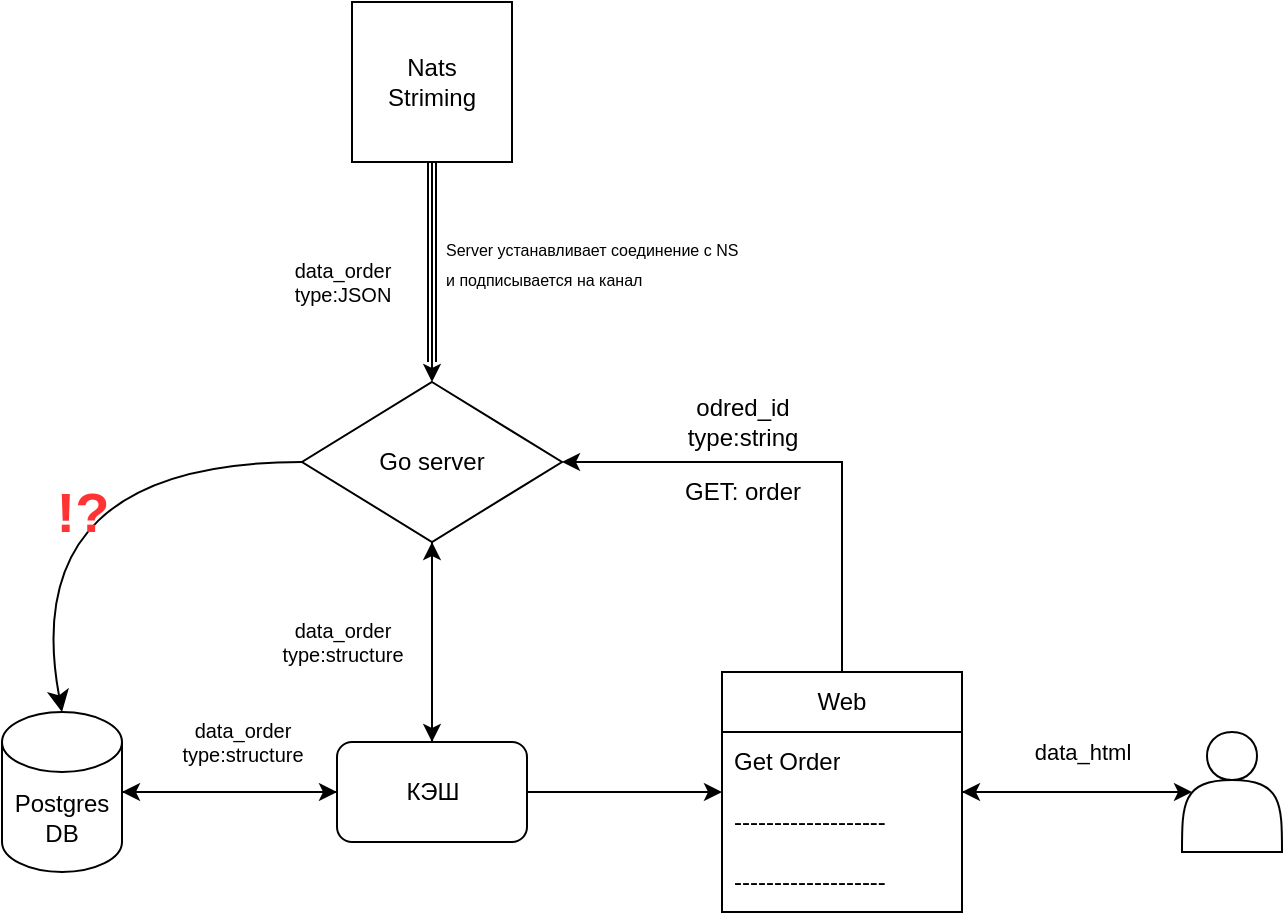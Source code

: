 <mxfile version="22.1.21" type="device">
  <diagram name="Страница — 1" id="TnF-1KzbtCl-yF0Jqcqg">
    <mxGraphModel dx="989" dy="617" grid="1" gridSize="10" guides="1" tooltips="1" connect="1" arrows="1" fold="1" page="1" pageScale="1" pageWidth="827" pageHeight="1169" math="0" shadow="0">
      <root>
        <mxCell id="0" />
        <mxCell id="1" parent="0" />
        <mxCell id="KJVgfFnyvS2N_DwwKR-h-14" style="edgeStyle=orthogonalEdgeStyle;rounded=0;orthogonalLoop=1;jettySize=auto;html=1;exitX=1;exitY=0.5;exitDx=0;exitDy=0;exitPerimeter=0;entryX=0;entryY=0.5;entryDx=0;entryDy=0;" parent="1" source="KJVgfFnyvS2N_DwwKR-h-2" target="KJVgfFnyvS2N_DwwKR-h-10" edge="1">
          <mxGeometry relative="1" as="geometry" />
        </mxCell>
        <mxCell id="KJVgfFnyvS2N_DwwKR-h-2" value="Postgres&lt;br&gt;DB" style="shape=cylinder3;whiteSpace=wrap;html=1;boundedLbl=1;backgroundOutline=1;size=15;" parent="1" vertex="1">
          <mxGeometry x="93" y="475" width="60" height="80" as="geometry" />
        </mxCell>
        <mxCell id="KJVgfFnyvS2N_DwwKR-h-11" style="edgeStyle=orthogonalEdgeStyle;rounded=0;orthogonalLoop=1;jettySize=auto;html=1;entryX=0.5;entryY=0;entryDx=0;entryDy=0;" parent="1" source="KJVgfFnyvS2N_DwwKR-h-3" target="KJVgfFnyvS2N_DwwKR-h-10" edge="1">
          <mxGeometry relative="1" as="geometry" />
        </mxCell>
        <mxCell id="KJVgfFnyvS2N_DwwKR-h-3" value="Go server" style="rhombus;whiteSpace=wrap;html=1;" parent="1" vertex="1">
          <mxGeometry x="243" y="310" width="130" height="80" as="geometry" />
        </mxCell>
        <mxCell id="KJVgfFnyvS2N_DwwKR-h-7" style="edgeStyle=orthogonalEdgeStyle;rounded=0;orthogonalLoop=1;jettySize=auto;html=1;entryX=0.5;entryY=0;entryDx=0;entryDy=0;" parent="1" source="KJVgfFnyvS2N_DwwKR-h-5" target="KJVgfFnyvS2N_DwwKR-h-3" edge="1">
          <mxGeometry relative="1" as="geometry" />
        </mxCell>
        <mxCell id="KJVgfFnyvS2N_DwwKR-h-5" value="Nats &lt;br&gt;Striming" style="whiteSpace=wrap;html=1;aspect=fixed;" parent="1" vertex="1">
          <mxGeometry x="268" y="120" width="80" height="80" as="geometry" />
        </mxCell>
        <mxCell id="KJVgfFnyvS2N_DwwKR-h-9" value="&lt;font style=&quot;font-size: 8px;&quot;&gt;Server устанавливает соединение с NS&lt;br&gt;и подписывается на канал&lt;br&gt;&lt;/font&gt;" style="text;html=1;align=left;verticalAlign=middle;resizable=0;points=[];autosize=1;strokeColor=none;fillColor=none;" parent="1" vertex="1">
          <mxGeometry x="313" y="230" width="170" height="40" as="geometry" />
        </mxCell>
        <mxCell id="KJVgfFnyvS2N_DwwKR-h-13" style="edgeStyle=orthogonalEdgeStyle;rounded=0;orthogonalLoop=1;jettySize=auto;html=1;exitX=0;exitY=0.5;exitDx=0;exitDy=0;" parent="1" source="KJVgfFnyvS2N_DwwKR-h-10" target="KJVgfFnyvS2N_DwwKR-h-2" edge="1">
          <mxGeometry relative="1" as="geometry" />
        </mxCell>
        <mxCell id="KJVgfFnyvS2N_DwwKR-h-28" style="edgeStyle=orthogonalEdgeStyle;rounded=0;orthogonalLoop=1;jettySize=auto;html=1;" parent="1" source="KJVgfFnyvS2N_DwwKR-h-10" target="KJVgfFnyvS2N_DwwKR-h-21" edge="1">
          <mxGeometry relative="1" as="geometry" />
        </mxCell>
        <mxCell id="KJVgfFnyvS2N_DwwKR-h-29" style="edgeStyle=orthogonalEdgeStyle;rounded=0;orthogonalLoop=1;jettySize=auto;html=1;entryX=0.5;entryY=1;entryDx=0;entryDy=0;" parent="1" source="KJVgfFnyvS2N_DwwKR-h-10" target="KJVgfFnyvS2N_DwwKR-h-3" edge="1">
          <mxGeometry relative="1" as="geometry" />
        </mxCell>
        <mxCell id="KJVgfFnyvS2N_DwwKR-h-10" value="КЭШ" style="rounded=1;whiteSpace=wrap;html=1;" parent="1" vertex="1">
          <mxGeometry x="260.5" y="490" width="95" height="50" as="geometry" />
        </mxCell>
        <mxCell id="KJVgfFnyvS2N_DwwKR-h-25" style="edgeStyle=orthogonalEdgeStyle;rounded=0;orthogonalLoop=1;jettySize=auto;html=1;" parent="1" source="KJVgfFnyvS2N_DwwKR-h-15" target="KJVgfFnyvS2N_DwwKR-h-21" edge="1">
          <mxGeometry relative="1" as="geometry" />
        </mxCell>
        <mxCell id="KJVgfFnyvS2N_DwwKR-h-15" value="" style="shape=actor;whiteSpace=wrap;html=1;" parent="1" vertex="1">
          <mxGeometry x="683" y="485" width="50" height="60" as="geometry" />
        </mxCell>
        <mxCell id="KJVgfFnyvS2N_DwwKR-h-18" value="" style="shape=link;html=1;rounded=0;exitX=0.5;exitY=1;exitDx=0;exitDy=0;" parent="1" source="KJVgfFnyvS2N_DwwKR-h-5" edge="1">
          <mxGeometry width="100" relative="1" as="geometry">
            <mxPoint x="307.83" y="220" as="sourcePoint" />
            <mxPoint x="308" y="300" as="targetPoint" />
          </mxGeometry>
        </mxCell>
        <mxCell id="KJVgfFnyvS2N_DwwKR-h-30" style="edgeStyle=orthogonalEdgeStyle;rounded=0;orthogonalLoop=1;jettySize=auto;html=1;entryX=1;entryY=0.5;entryDx=0;entryDy=0;" parent="1" source="KJVgfFnyvS2N_DwwKR-h-21" target="KJVgfFnyvS2N_DwwKR-h-3" edge="1">
          <mxGeometry relative="1" as="geometry">
            <Array as="points">
              <mxPoint x="513" y="350" />
            </Array>
          </mxGeometry>
        </mxCell>
        <mxCell id="KJVgfFnyvS2N_DwwKR-h-21" value="Web" style="swimlane;fontStyle=0;childLayout=stackLayout;horizontal=1;startSize=30;horizontalStack=0;resizeParent=1;resizeParentMax=0;resizeLast=0;collapsible=1;marginBottom=0;whiteSpace=wrap;html=1;" parent="1" vertex="1">
          <mxGeometry x="453" y="455" width="120" height="120" as="geometry" />
        </mxCell>
        <mxCell id="KJVgfFnyvS2N_DwwKR-h-22" value="Get Order" style="text;strokeColor=none;fillColor=none;align=left;verticalAlign=middle;spacingLeft=4;spacingRight=4;overflow=hidden;points=[[0,0.5],[1,0.5]];portConstraint=eastwest;rotatable=0;whiteSpace=wrap;html=1;" parent="KJVgfFnyvS2N_DwwKR-h-21" vertex="1">
          <mxGeometry y="30" width="120" height="30" as="geometry" />
        </mxCell>
        <mxCell id="KJVgfFnyvS2N_DwwKR-h-23" value="-------------------" style="text;strokeColor=none;fillColor=none;align=left;verticalAlign=middle;spacingLeft=4;spacingRight=4;overflow=hidden;points=[[0,0.5],[1,0.5]];portConstraint=eastwest;rotatable=0;whiteSpace=wrap;html=1;" parent="KJVgfFnyvS2N_DwwKR-h-21" vertex="1">
          <mxGeometry y="60" width="120" height="30" as="geometry" />
        </mxCell>
        <mxCell id="KJVgfFnyvS2N_DwwKR-h-24" value="-------------------" style="text;strokeColor=none;fillColor=none;align=left;verticalAlign=middle;spacingLeft=4;spacingRight=4;overflow=hidden;points=[[0,0.5],[1,0.5]];portConstraint=eastwest;rotatable=0;whiteSpace=wrap;html=1;" parent="KJVgfFnyvS2N_DwwKR-h-21" vertex="1">
          <mxGeometry y="90" width="120" height="30" as="geometry" />
        </mxCell>
        <mxCell id="KJVgfFnyvS2N_DwwKR-h-27" style="edgeStyle=orthogonalEdgeStyle;rounded=0;orthogonalLoop=1;jettySize=auto;html=1;entryX=0.1;entryY=0.5;entryDx=0;entryDy=0;entryPerimeter=0;" parent="1" source="KJVgfFnyvS2N_DwwKR-h-21" target="KJVgfFnyvS2N_DwwKR-h-15" edge="1">
          <mxGeometry relative="1" as="geometry" />
        </mxCell>
        <mxCell id="KJVgfFnyvS2N_DwwKR-h-31" value="data_order&lt;br&gt;type:structure" style="text;html=1;align=center;verticalAlign=middle;resizable=0;points=[];autosize=1;strokeColor=none;fillColor=none;fontSize=10;" parent="1" vertex="1">
          <mxGeometry x="223" y="420" width="80" height="40" as="geometry" />
        </mxCell>
        <mxCell id="KJVgfFnyvS2N_DwwKR-h-33" value="data_order&lt;br&gt;type:JSON" style="text;html=1;align=center;verticalAlign=middle;resizable=0;points=[];autosize=1;strokeColor=none;fillColor=none;fontSize=10;" parent="1" vertex="1">
          <mxGeometry x="228" y="240" width="70" height="40" as="geometry" />
        </mxCell>
        <mxCell id="KJVgfFnyvS2N_DwwKR-h-34" value="data_order&lt;br&gt;type:structure" style="text;html=1;align=center;verticalAlign=middle;resizable=0;points=[];autosize=1;strokeColor=none;fillColor=none;fontSize=10;" parent="1" vertex="1">
          <mxGeometry x="173" y="470" width="80" height="40" as="geometry" />
        </mxCell>
        <mxCell id="KJVgfFnyvS2N_DwwKR-h-35" value="odred_id&lt;br&gt;type:string" style="text;html=1;align=center;verticalAlign=middle;resizable=0;points=[];autosize=1;strokeColor=none;fillColor=none;" parent="1" vertex="1">
          <mxGeometry x="423" y="310" width="80" height="40" as="geometry" />
        </mxCell>
        <mxCell id="KJVgfFnyvS2N_DwwKR-h-36" value="data_html" style="text;html=1;align=center;verticalAlign=middle;resizable=0;points=[];autosize=1;strokeColor=none;fillColor=none;fontSize=11;" parent="1" vertex="1">
          <mxGeometry x="598" y="480" width="70" height="30" as="geometry" />
        </mxCell>
        <mxCell id="KJVgfFnyvS2N_DwwKR-h-40" value="GET: order" style="text;html=1;align=center;verticalAlign=middle;resizable=0;points=[];autosize=1;strokeColor=none;fillColor=none;" parent="1" vertex="1">
          <mxGeometry x="423" y="350" width="80" height="30" as="geometry" />
        </mxCell>
        <mxCell id="jA23IB-23E99tnc45J_s-2" style="edgeStyle=none;curved=1;rounded=0;orthogonalLoop=1;jettySize=auto;html=1;entryX=0.5;entryY=0;entryDx=0;entryDy=0;entryPerimeter=0;fontSize=12;startSize=8;endSize=8;exitX=0;exitY=0.5;exitDx=0;exitDy=0;" edge="1" parent="1" source="KJVgfFnyvS2N_DwwKR-h-3" target="KJVgfFnyvS2N_DwwKR-h-2">
          <mxGeometry relative="1" as="geometry">
            <Array as="points">
              <mxPoint x="100" y="350" />
            </Array>
          </mxGeometry>
        </mxCell>
        <mxCell id="jA23IB-23E99tnc45J_s-4" value="&lt;font color=&quot;#ff3333&quot; style=&quot;font-size: 28px;&quot;&gt;&lt;b&gt;!?&lt;/b&gt;&lt;/font&gt;" style="text;html=1;align=center;verticalAlign=middle;resizable=0;points=[];autosize=1;strokeColor=none;fillColor=none;fontSize=16;" vertex="1" parent="1">
          <mxGeometry x="108" y="350" width="50" height="50" as="geometry" />
        </mxCell>
      </root>
    </mxGraphModel>
  </diagram>
</mxfile>
